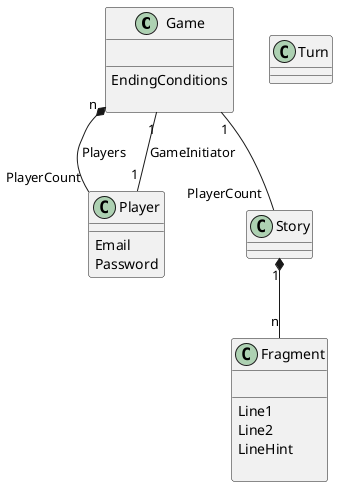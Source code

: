 @startuml


class Game {

__
 EndingConditions

 }

Game "n"*--"PlayerCount" Player: Players

Game "1"--"1" Player: GameInitiator

Game "1"--"PlayerCount" Story

class Player {
__
Email
Password
}
class Story {


}


Story "1" *-- "n" Fragment
class Fragment {

__
Line1
Line2
LineHint

}

class Turn {

}



@enduml